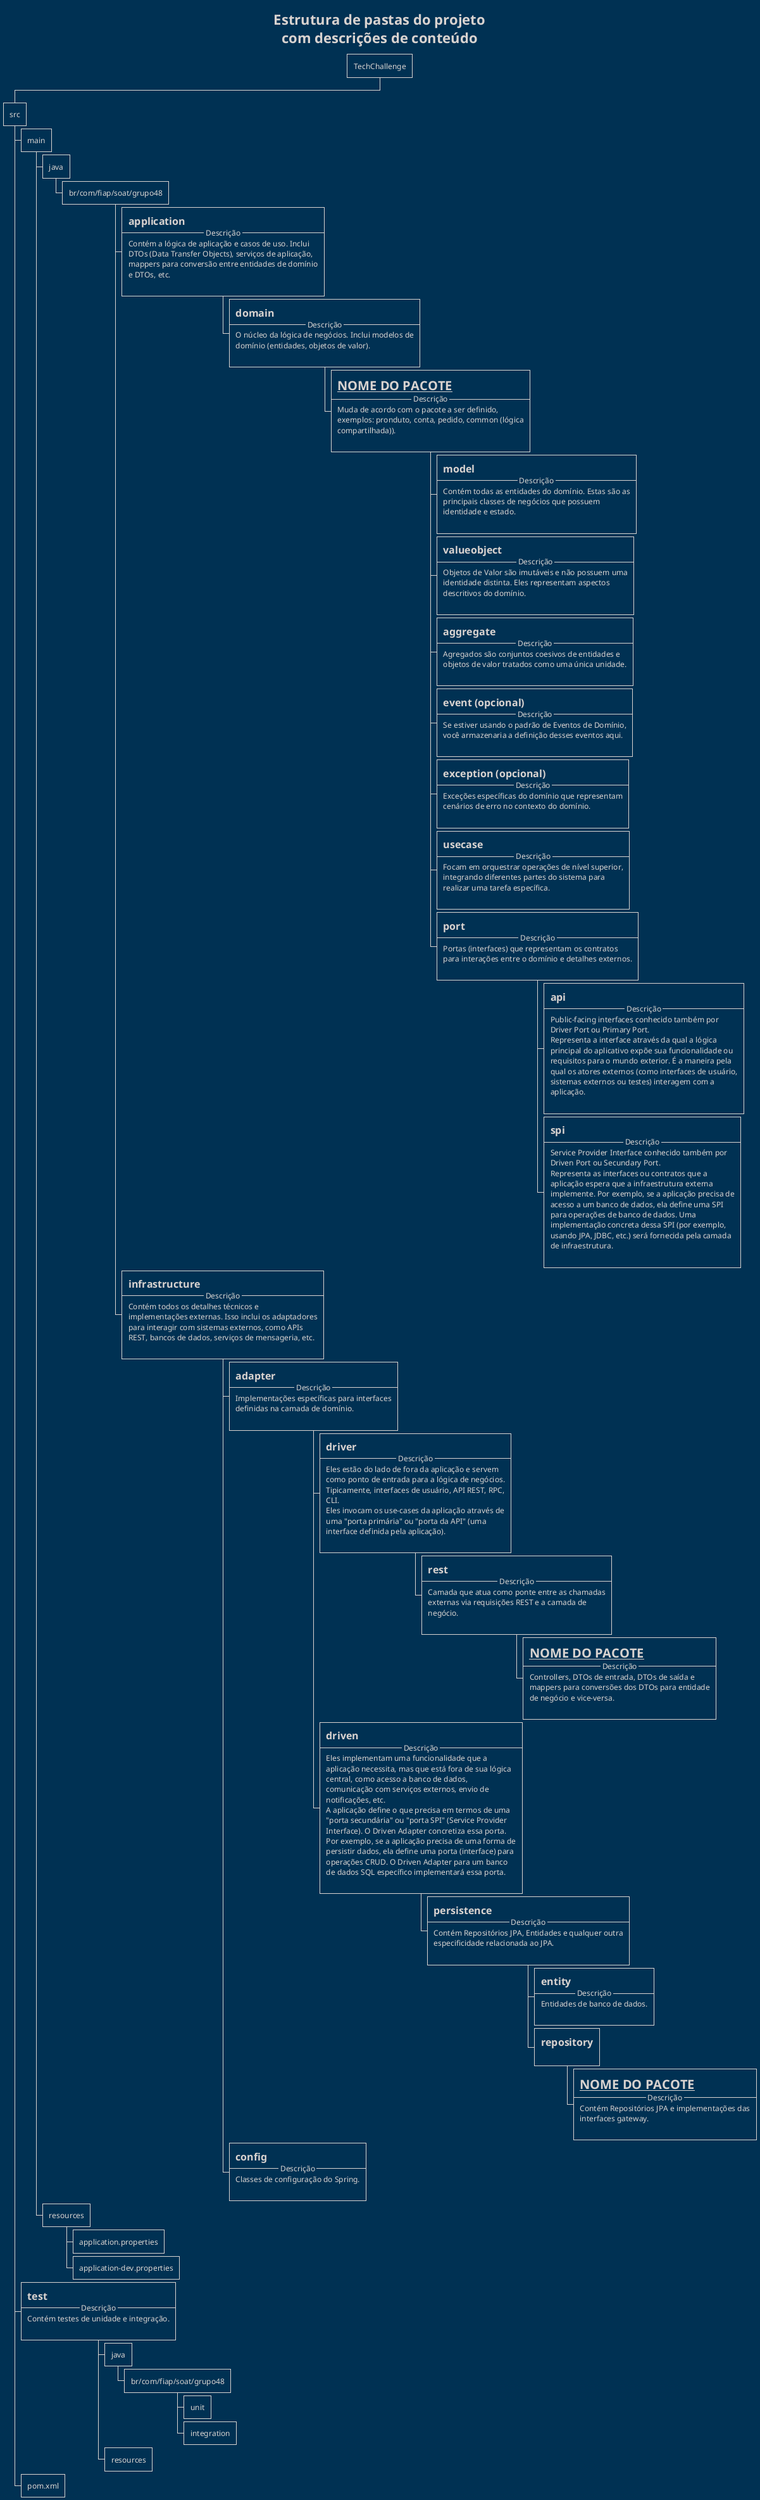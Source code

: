 @startwbs ProjectFolderStructureDescription

!theme blueprint
'!theme mimeograph
'!theme reddress-darkblue
'!theme vibrant

title
    Estrutura de pastas do projeto
    com descrições de conteúdo
end title

* TechChallenge
** src
*** main
**** java
***** br/com/fiap/soat/grupo48
******:=application
-- Descrição --
Contém a lógica de aplicação e casos de uso. Inclui DTOs (Data Transfer Objects), serviços de aplicação, mappers para conversão entre entidades de domínio e DTOs, etc.
;
*******:=domain
-- Descrição --
O núcleo da lógica de negócios. Inclui modelos de domínio (entidades, objetos de valor).
;
********:=__NOME DO PACOTE__
-- Descrição --
Muda de acordo com o pacote a ser definido, exemplos: pronduto, conta, pedido, common (lógica compartilhada)).
;
*********:=model
-- Descrição --
Contém todas as entidades do domínio. Estas são as principais classes de negócios que possuem identidade e estado.
;
*********:=valueobject
-- Descrição --
Objetos de Valor são imutáveis e não possuem uma identidade distinta. Eles representam aspectos descritivos do domínio.
;
*********:=aggregate
-- Descrição --
Agregados são conjuntos coesivos de entidades e objetos de valor tratados como uma única unidade.
;
*********:=event (opcional)
-- Descrição --
Se estiver usando o padrão de Eventos de Domínio, você armazenaria a definição desses eventos aqui.
;
*********:=exception (opcional)
-- Descrição --
Exceções específicas do domínio que representam cenários de erro no contexto do domínio.
;
*********:=usecase
-- Descrição --
Focam em orquestrar operações de nível superior, integrando diferentes partes do sistema para realizar uma tarefa específica.
;
*********:=port
-- Descrição --
Portas (interfaces) que representam os contratos para interações entre o domínio e detalhes externos.
;
**********:=api
-- Descrição --
Public-facing interfaces conhecido também por Driver Port ou Primary Port.
Representa a interface através da qual a lógica principal do aplicativo expõe sua funcionalidade ou requisitos para o mundo exterior. É a maneira pela qual os atores externos (como interfaces de usuário, sistemas externos ou testes) interagem com a aplicação.
;
**********:=spi
-- Descrição --
Service Provider Interface conhecido também por Driven Port ou Secundary Port.
Representa as interfaces ou contratos que a aplicação espera que a infraestrutura externa implemente. Por exemplo, se a aplicação precisa de acesso a um banco de dados, ela define uma SPI para operações de banco de dados. Uma implementação concreta dessa SPI (por exemplo, usando JPA, JDBC, etc.) será fornecida pela camada de infraestrutura.
;
******:=infrastructure
-- Descrição --
Contém todos os detalhes técnicos e implementações externas. Isso inclui os adaptadores para interagir com sistemas externos, como APIs REST, bancos de dados, serviços de mensageria, etc.
;
*******:=adapter
-- Descrição --
Implementações específicas para interfaces definidas na camada de domínio.
;
********:=driver
-- Descrição --
Eles estão do lado de fora da aplicação e servem como ponto de entrada para a lógica de negócios.
Tipicamente, interfaces de usuário, API REST, RPC, CLI.
Eles invocam os use-cases da aplicação através de uma "porta primária" ou "porta da API" (uma interface definida pela aplicação).
;
*********:=rest
-- Descrição --
Camada que atua como ponte entre as chamadas externas via requisições REST e a camada de negócio.
;
**********:= __NOME DO PACOTE__
-- Descrição --
Controllers, DTOs de entrada, DTOs de saída e mappers para conversões dos DTOs para entidade de negócio e vice-versa.
;
********:=driven
-- Descrição --
Eles implementam uma funcionalidade que a aplicação necessita, mas que está fora de sua lógica central, como acesso a banco de dados, comunicação com serviços externos, envio de notificações, etc.
A aplicação define o que precisa em termos de uma "porta secundária" ou "porta SPI" (Service Provider Interface). O Driven Adapter concretiza essa porta.
Por exemplo, se a aplicação precisa de uma forma de persistir dados, ela define uma porta (interface) para operações CRUD. O Driven Adapter para um banco de dados SQL específico implementará essa porta.
;
*********:=persistence
-- Descrição --
Contém Repositórios JPA, Entidades e qualquer outra especificidade relacionada ao JPA.
;
**********:=entity
-- Descrição --
Entidades de banco de dados.
;
**********:=repository
;
***********:=__NOME DO PACOTE__
-- Descrição --
Contém Repositórios JPA e implementações das interfaces gateway.
;
*******:=config
-- Descrição --
Classes de configuração do Spring.
;
**** resources
***** application.properties
***** application-dev.properties
***:=test
-- Descrição --
Contém testes de unidade e integração.
;
**** java
***** br/com/fiap/soat/grupo48
****** unit
****** integration
**** resources
*** pom.xml

@endwbs
